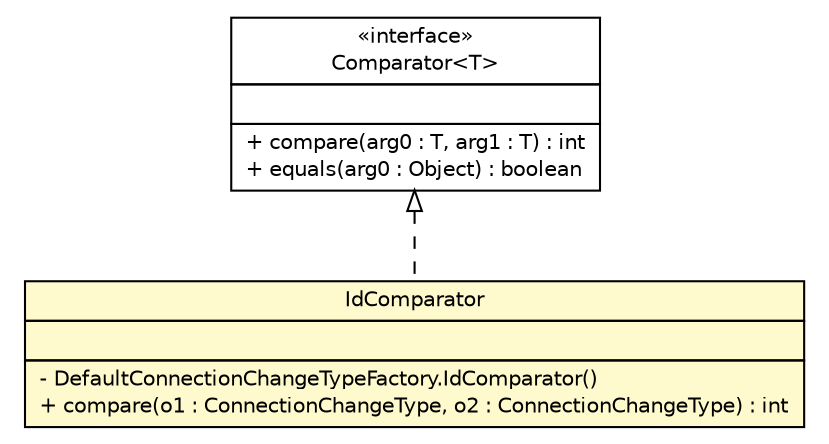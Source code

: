#!/usr/local/bin/dot
#
# Class diagram 
# Generated by UMLGraph version R5_6 (http://www.umlgraph.org/)
#

digraph G {
	edge [fontname="Helvetica",fontsize=10,labelfontname="Helvetica",labelfontsize=10];
	node [fontname="Helvetica",fontsize=10,shape=plaintext];
	nodesep=0.25;
	ranksep=0.5;
	// de.hsbremen.tc.tnc.tnccs.client.enums.DefaultConnectionChangeTypeFactory.IdComparator
	c11730 [label=<<table title="de.hsbremen.tc.tnc.tnccs.client.enums.DefaultConnectionChangeTypeFactory.IdComparator" border="0" cellborder="1" cellspacing="0" cellpadding="2" port="p" bgcolor="lemonChiffon" href="./DefaultConnectionChangeTypeFactory.IdComparator.html">
		<tr><td><table border="0" cellspacing="0" cellpadding="1">
<tr><td align="center" balign="center"> IdComparator </td></tr>
		</table></td></tr>
		<tr><td><table border="0" cellspacing="0" cellpadding="1">
<tr><td align="left" balign="left">  </td></tr>
		</table></td></tr>
		<tr><td><table border="0" cellspacing="0" cellpadding="1">
<tr><td align="left" balign="left"> - DefaultConnectionChangeTypeFactory.IdComparator() </td></tr>
<tr><td align="left" balign="left"> + compare(o1 : ConnectionChangeType, o2 : ConnectionChangeType) : int </td></tr>
		</table></td></tr>
		</table>>, URL="./DefaultConnectionChangeTypeFactory.IdComparator.html", fontname="Helvetica", fontcolor="black", fontsize=10.0];
	//de.hsbremen.tc.tnc.tnccs.client.enums.DefaultConnectionChangeTypeFactory.IdComparator implements java.util.Comparator<T>
	c11734:p -> c11730:p [dir=back,arrowtail=empty,style=dashed];
	// java.util.Comparator<T>
	c11734 [label=<<table title="java.util.Comparator" border="0" cellborder="1" cellspacing="0" cellpadding="2" port="p" href="http://java.sun.com/j2se/1.4.2/docs/api/java/util/Comparator.html">
		<tr><td><table border="0" cellspacing="0" cellpadding="1">
<tr><td align="center" balign="center"> &#171;interface&#187; </td></tr>
<tr><td align="center" balign="center"> Comparator&lt;T&gt; </td></tr>
		</table></td></tr>
		<tr><td><table border="0" cellspacing="0" cellpadding="1">
<tr><td align="left" balign="left">  </td></tr>
		</table></td></tr>
		<tr><td><table border="0" cellspacing="0" cellpadding="1">
<tr><td align="left" balign="left"> + compare(arg0 : T, arg1 : T) : int </td></tr>
<tr><td align="left" balign="left"> + equals(arg0 : Object) : boolean </td></tr>
		</table></td></tr>
		</table>>, URL="http://java.sun.com/j2se/1.4.2/docs/api/java/util/Comparator.html", fontname="Helvetica", fontcolor="black", fontsize=10.0];
}

